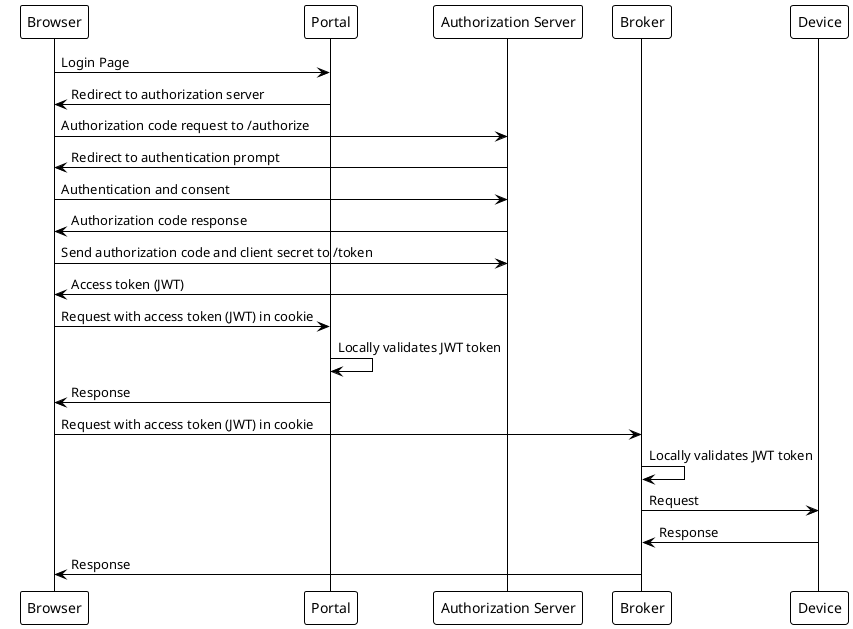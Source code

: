@startuml

!theme plain

Browser -> Portal : Login Page
Browser <- Portal : Redirect to authorization server
Browser -> "Authorization Server" : Authorization code request to /authorize
Browser <- "Authorization Server" : Redirect to authentication prompt
Browser -> "Authorization Server" : Authentication and consent
Browser <- "Authorization Server" : Authorization code response
Browser -> "Authorization Server" : Send authorization code and client secret to /token
Browser <- "Authorization Server" : Access token (JWT)
Browser -> Portal : Request with access token (JWT) in cookie
Portal -> Portal: Locally validates JWT token
Browser <- Portal : Response
Browser -> Broker : Request with access token (JWT) in cookie
Broker -> Broker: Locally validates JWT token
Broker -> Device : Request
Broker <- Device : Response
Browser <- Broker : Response


@enduml
